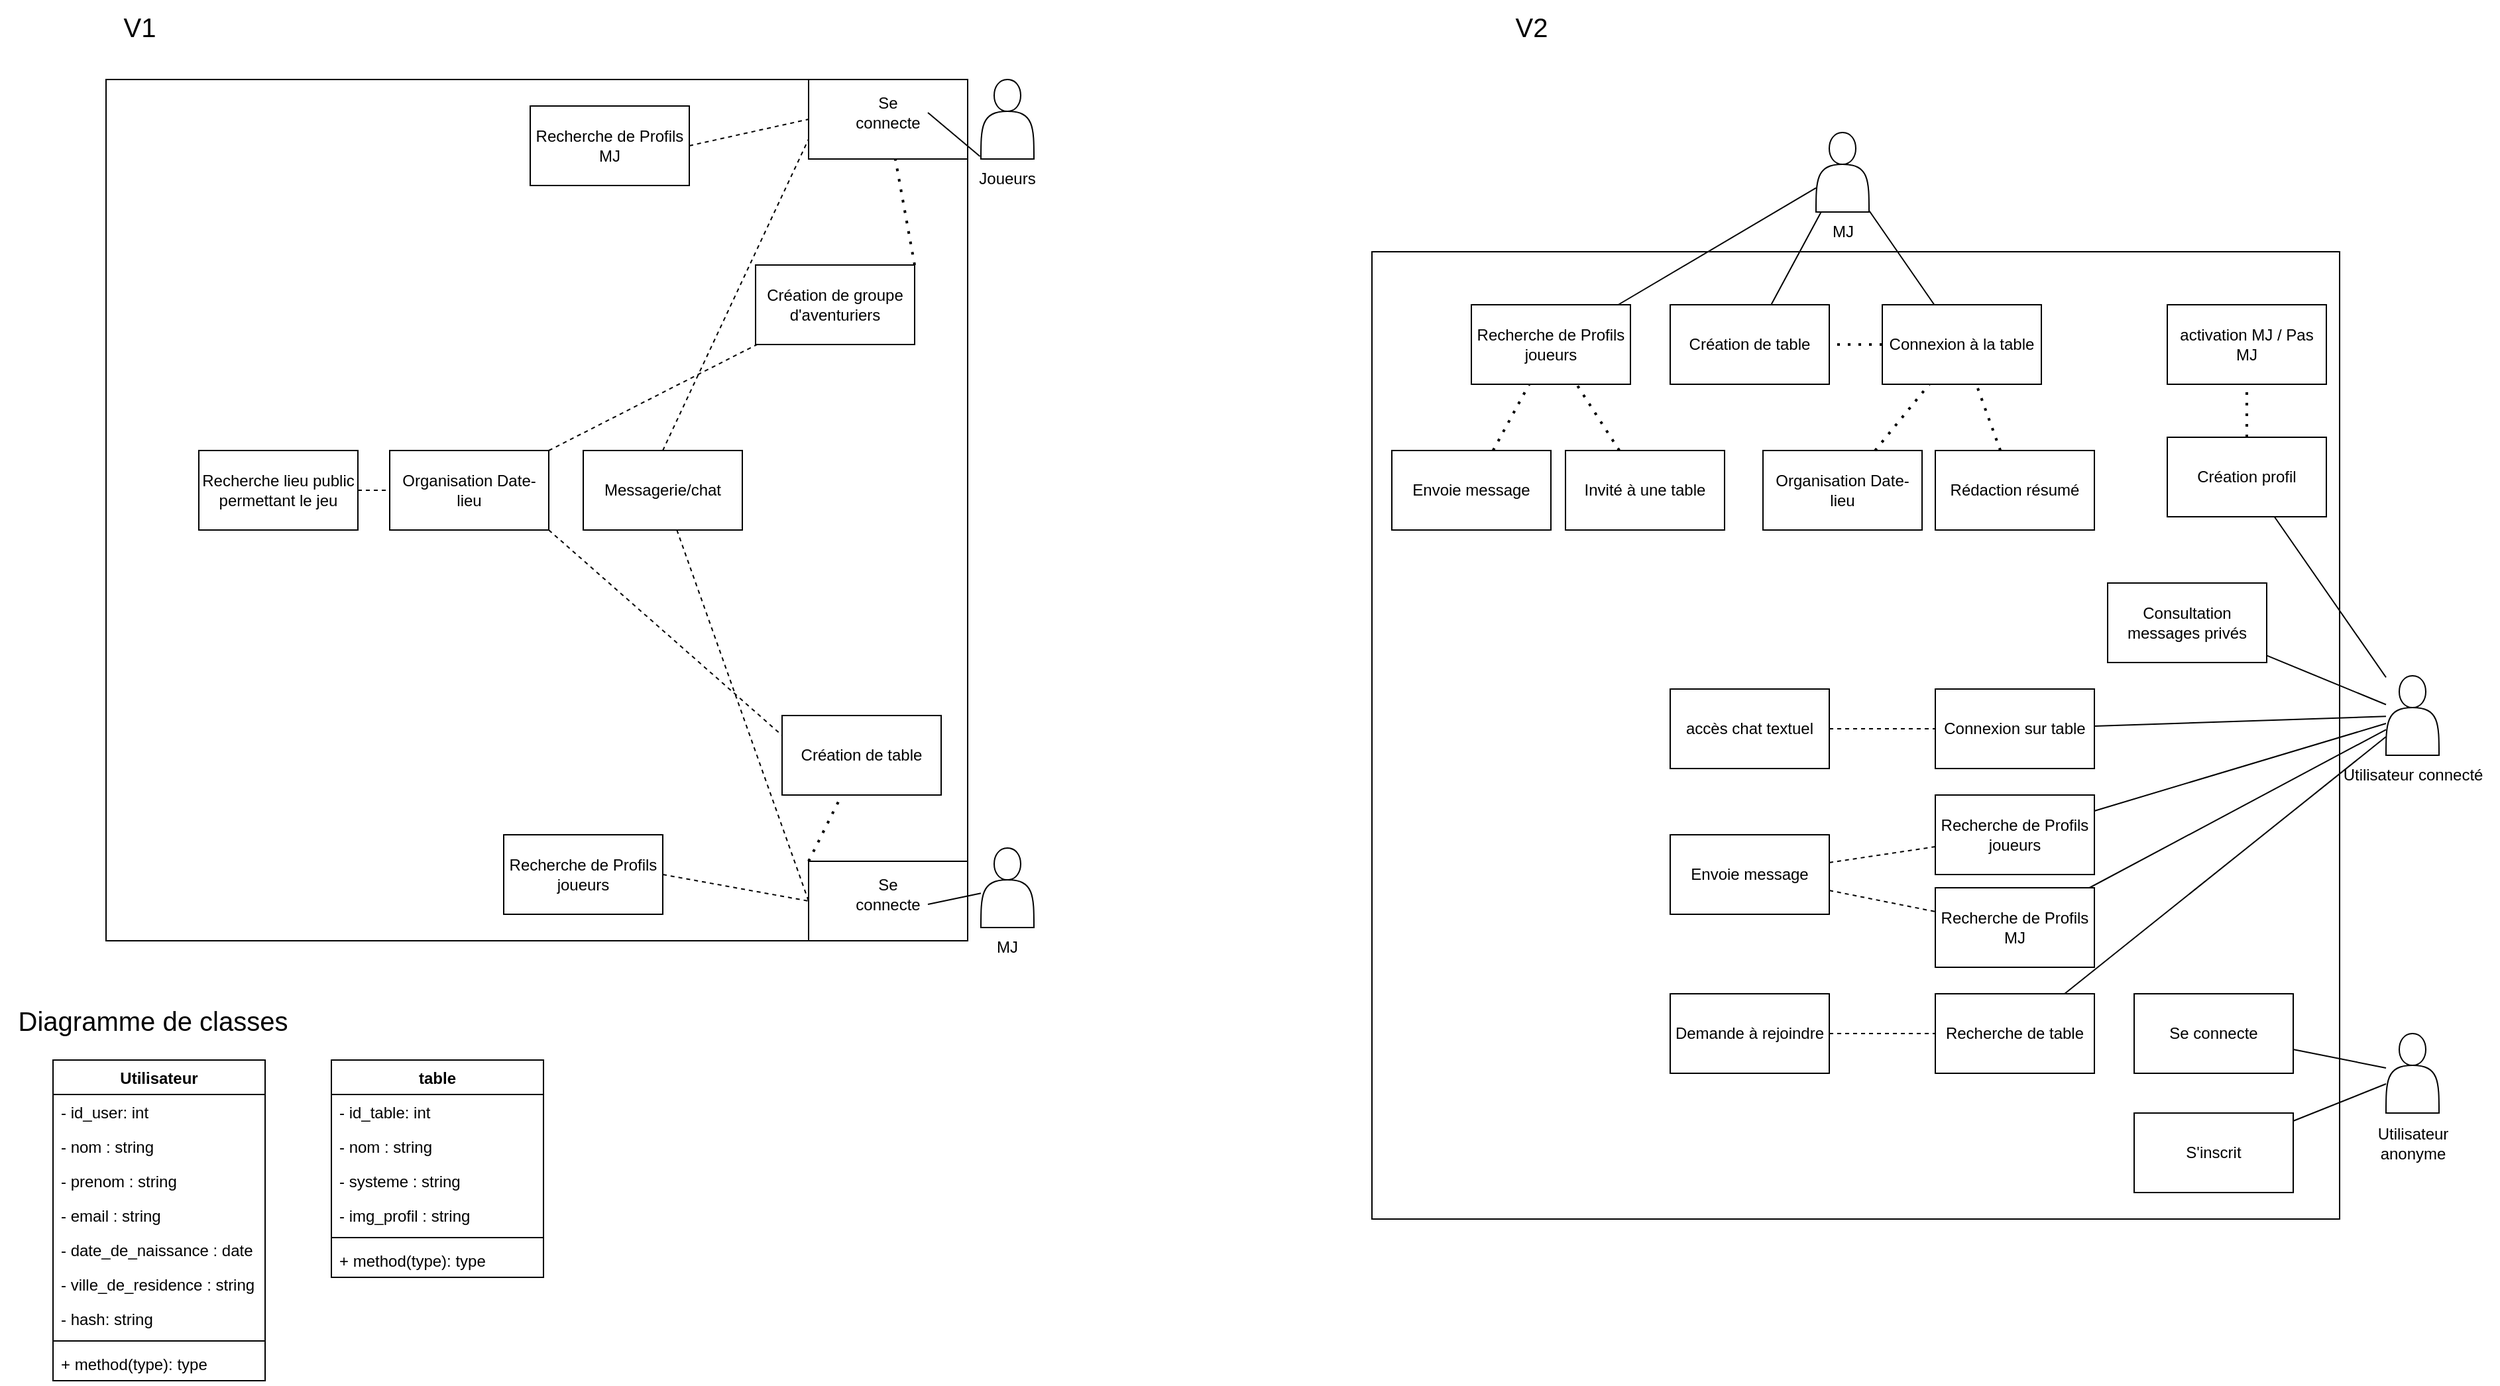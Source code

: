 <mxfile version="23.1.5" type="device">
  <diagram name="Page-1" id="nWtx2XoTzo1OdSNkWP2I">
    <mxGraphModel dx="1434" dy="2013" grid="1" gridSize="10" guides="1" tooltips="1" connect="1" arrows="1" fold="1" page="1" pageScale="1" pageWidth="827" pageHeight="1169" math="0" shadow="0">
      <root>
        <mxCell id="0" />
        <mxCell id="1" parent="0" />
        <mxCell id="mgm_qc_4t_GrlnQClly7-2" value="" style="shape=actor;whiteSpace=wrap;html=1;" parent="1" vertex="1">
          <mxGeometry x="740" y="20" width="40" height="60" as="geometry" />
        </mxCell>
        <mxCell id="mgm_qc_4t_GrlnQClly7-3" value="" style="shape=actor;whiteSpace=wrap;html=1;" parent="1" vertex="1">
          <mxGeometry x="740" y="600" width="40" height="60" as="geometry" />
        </mxCell>
        <mxCell id="mgm_qc_4t_GrlnQClly7-4" value="" style="whiteSpace=wrap;html=1;aspect=fixed;" parent="1" vertex="1">
          <mxGeometry x="80" y="20" width="650" height="650" as="geometry" />
        </mxCell>
        <mxCell id="mgm_qc_4t_GrlnQClly7-6" value="Joueurs" style="text;html=1;strokeColor=none;fillColor=none;align=center;verticalAlign=middle;whiteSpace=wrap;rounded=0;" parent="1" vertex="1">
          <mxGeometry x="730" y="80" width="60" height="30" as="geometry" />
        </mxCell>
        <mxCell id="mgm_qc_4t_GrlnQClly7-7" value="MJ" style="text;html=1;strokeColor=none;fillColor=none;align=center;verticalAlign=middle;whiteSpace=wrap;rounded=0;" parent="1" vertex="1">
          <mxGeometry x="730" y="660" width="60" height="30" as="geometry" />
        </mxCell>
        <mxCell id="mgm_qc_4t_GrlnQClly7-8" value="" style="rounded=0;whiteSpace=wrap;html=1;" parent="1" vertex="1">
          <mxGeometry x="610" y="20" width="120" height="60" as="geometry" />
        </mxCell>
        <mxCell id="mgm_qc_4t_GrlnQClly7-9" value="Se connecte" style="text;html=1;strokeColor=none;fillColor=none;align=center;verticalAlign=middle;whiteSpace=wrap;rounded=0;" parent="1" vertex="1">
          <mxGeometry x="640" y="30" width="60" height="30" as="geometry" />
        </mxCell>
        <mxCell id="mgm_qc_4t_GrlnQClly7-11" value="" style="rounded=0;whiteSpace=wrap;html=1;" parent="1" vertex="1">
          <mxGeometry x="610" y="610" width="120" height="60" as="geometry" />
        </mxCell>
        <mxCell id="mgm_qc_4t_GrlnQClly7-12" value="Se connecte" style="text;html=1;strokeColor=none;fillColor=none;align=center;verticalAlign=middle;whiteSpace=wrap;rounded=0;" parent="1" vertex="1">
          <mxGeometry x="640" y="620" width="60" height="30" as="geometry" />
        </mxCell>
        <mxCell id="mgm_qc_4t_GrlnQClly7-15" value="Recherche de Profils joueurs" style="rounded=0;whiteSpace=wrap;html=1;" parent="1" vertex="1">
          <mxGeometry x="380" y="590" width="120" height="60" as="geometry" />
        </mxCell>
        <mxCell id="mgm_qc_4t_GrlnQClly7-16" value="Création de table" style="rounded=0;whiteSpace=wrap;html=1;" parent="1" vertex="1">
          <mxGeometry x="590" y="500" width="120" height="60" as="geometry" />
        </mxCell>
        <mxCell id="mgm_qc_4t_GrlnQClly7-17" value="Messagerie/chat" style="rounded=0;whiteSpace=wrap;html=1;" parent="1" vertex="1">
          <mxGeometry x="440" y="300" width="120" height="60" as="geometry" />
        </mxCell>
        <mxCell id="mgm_qc_4t_GrlnQClly7-18" value="Création de groupe d&#39;aventuriers" style="rounded=0;whiteSpace=wrap;html=1;" parent="1" vertex="1">
          <mxGeometry x="570" y="160" width="120" height="60" as="geometry" />
        </mxCell>
        <mxCell id="mgm_qc_4t_GrlnQClly7-19" value="" style="endArrow=none;html=1;rounded=0;entryX=-0.018;entryY=0.966;entryDx=0;entryDy=0;entryPerimeter=0;exitX=1;exitY=0.5;exitDx=0;exitDy=0;" parent="1" source="mgm_qc_4t_GrlnQClly7-9" target="mgm_qc_4t_GrlnQClly7-2" edge="1">
          <mxGeometry width="50" height="50" relative="1" as="geometry">
            <mxPoint x="420" y="310" as="sourcePoint" />
            <mxPoint x="470" y="260" as="targetPoint" />
          </mxGeometry>
        </mxCell>
        <mxCell id="mgm_qc_4t_GrlnQClly7-20" value="" style="endArrow=none;html=1;rounded=0;exitX=1;exitY=0.75;exitDx=0;exitDy=0;" parent="1" source="mgm_qc_4t_GrlnQClly7-12" target="mgm_qc_4t_GrlnQClly7-3" edge="1">
          <mxGeometry width="50" height="50" relative="1" as="geometry">
            <mxPoint x="540" y="460" as="sourcePoint" />
            <mxPoint x="590" y="410" as="targetPoint" />
          </mxGeometry>
        </mxCell>
        <mxCell id="mgm_qc_4t_GrlnQClly7-21" value="" style="endArrow=none;dashed=1;html=1;dashPattern=1 3;strokeWidth=2;rounded=0;exitX=1;exitY=0;exitDx=0;exitDy=0;" parent="1" source="mgm_qc_4t_GrlnQClly7-18" target="mgm_qc_4t_GrlnQClly7-8" edge="1">
          <mxGeometry width="50" height="50" relative="1" as="geometry">
            <mxPoint x="410" y="340" as="sourcePoint" />
            <mxPoint x="460" y="290" as="targetPoint" />
          </mxGeometry>
        </mxCell>
        <mxCell id="mgm_qc_4t_GrlnQClly7-22" value="" style="endArrow=none;dashed=1;html=1;dashPattern=1 3;strokeWidth=2;rounded=0;exitX=0;exitY=0;exitDx=0;exitDy=0;" parent="1" source="mgm_qc_4t_GrlnQClly7-11" target="mgm_qc_4t_GrlnQClly7-16" edge="1">
          <mxGeometry width="50" height="50" relative="1" as="geometry">
            <mxPoint x="410" y="360" as="sourcePoint" />
            <mxPoint x="460" y="310" as="targetPoint" />
          </mxGeometry>
        </mxCell>
        <mxCell id="mgm_qc_4t_GrlnQClly7-23" value="" style="endArrow=none;dashed=1;html=1;rounded=0;entryX=0;entryY=0.5;entryDx=0;entryDy=0;" parent="1" source="mgm_qc_4t_GrlnQClly7-17" target="mgm_qc_4t_GrlnQClly7-11" edge="1">
          <mxGeometry width="50" height="50" relative="1" as="geometry">
            <mxPoint x="370" y="430" as="sourcePoint" />
            <mxPoint x="420" y="380" as="targetPoint" />
          </mxGeometry>
        </mxCell>
        <mxCell id="mgm_qc_4t_GrlnQClly7-24" value="Recherche de Profils MJ" style="rounded=0;whiteSpace=wrap;html=1;" parent="1" vertex="1">
          <mxGeometry x="400" y="40" width="120" height="60" as="geometry" />
        </mxCell>
        <mxCell id="mgm_qc_4t_GrlnQClly7-25" value="" style="endArrow=none;dashed=1;html=1;rounded=0;entryX=0;entryY=0.5;entryDx=0;entryDy=0;exitX=1;exitY=0.5;exitDx=0;exitDy=0;" parent="1" source="mgm_qc_4t_GrlnQClly7-24" target="mgm_qc_4t_GrlnQClly7-8" edge="1">
          <mxGeometry width="50" height="50" relative="1" as="geometry">
            <mxPoint x="380" y="370" as="sourcePoint" />
            <mxPoint x="430" y="320" as="targetPoint" />
          </mxGeometry>
        </mxCell>
        <mxCell id="mgm_qc_4t_GrlnQClly7-26" value="" style="endArrow=none;dashed=1;html=1;rounded=0;entryX=0;entryY=0.75;entryDx=0;entryDy=0;exitX=0.5;exitY=0;exitDx=0;exitDy=0;" parent="1" source="mgm_qc_4t_GrlnQClly7-17" target="mgm_qc_4t_GrlnQClly7-8" edge="1">
          <mxGeometry width="50" height="50" relative="1" as="geometry">
            <mxPoint x="410" y="340" as="sourcePoint" />
            <mxPoint x="460" y="290" as="targetPoint" />
          </mxGeometry>
        </mxCell>
        <mxCell id="mgm_qc_4t_GrlnQClly7-28" value="Organisation Date-lieu" style="rounded=0;whiteSpace=wrap;html=1;" parent="1" vertex="1">
          <mxGeometry x="294" y="300" width="120" height="60" as="geometry" />
        </mxCell>
        <mxCell id="mgm_qc_4t_GrlnQClly7-29" value="" style="endArrow=none;dashed=1;html=1;rounded=0;exitX=1;exitY=0;exitDx=0;exitDy=0;" parent="1" source="mgm_qc_4t_GrlnQClly7-28" target="mgm_qc_4t_GrlnQClly7-18" edge="1">
          <mxGeometry width="50" height="50" relative="1" as="geometry">
            <mxPoint x="410" y="340" as="sourcePoint" />
            <mxPoint x="460" y="290" as="targetPoint" />
          </mxGeometry>
        </mxCell>
        <mxCell id="mgm_qc_4t_GrlnQClly7-30" value="" style="endArrow=none;dashed=1;html=1;rounded=0;entryX=0;entryY=0.25;entryDx=0;entryDy=0;exitX=1;exitY=1;exitDx=0;exitDy=0;" parent="1" source="mgm_qc_4t_GrlnQClly7-28" target="mgm_qc_4t_GrlnQClly7-16" edge="1">
          <mxGeometry width="50" height="50" relative="1" as="geometry">
            <mxPoint x="410" y="340" as="sourcePoint" />
            <mxPoint x="460" y="290" as="targetPoint" />
          </mxGeometry>
        </mxCell>
        <mxCell id="mgm_qc_4t_GrlnQClly7-31" value="Recherche lieu public permettant le jeu" style="rounded=0;whiteSpace=wrap;html=1;" parent="1" vertex="1">
          <mxGeometry x="150" y="300" width="120" height="60" as="geometry" />
        </mxCell>
        <mxCell id="mgm_qc_4t_GrlnQClly7-32" value="" style="endArrow=none;dashed=1;html=1;rounded=0;exitX=1;exitY=0.5;exitDx=0;exitDy=0;entryX=0;entryY=0.5;entryDx=0;entryDy=0;" parent="1" source="mgm_qc_4t_GrlnQClly7-31" target="mgm_qc_4t_GrlnQClly7-28" edge="1">
          <mxGeometry width="50" height="50" relative="1" as="geometry">
            <mxPoint x="410" y="340" as="sourcePoint" />
            <mxPoint x="460" y="290" as="targetPoint" />
          </mxGeometry>
        </mxCell>
        <mxCell id="mgm_qc_4t_GrlnQClly7-34" value="" style="endArrow=none;dashed=1;html=1;rounded=0;entryX=0;entryY=0.5;entryDx=0;entryDy=0;exitX=1;exitY=0.5;exitDx=0;exitDy=0;" parent="1" source="mgm_qc_4t_GrlnQClly7-15" target="mgm_qc_4t_GrlnQClly7-11" edge="1">
          <mxGeometry width="50" height="50" relative="1" as="geometry">
            <mxPoint x="490" y="380" as="sourcePoint" />
            <mxPoint x="540" y="330" as="targetPoint" />
          </mxGeometry>
        </mxCell>
        <mxCell id="NspOQwVpDuBAVGisOvOU-1" value="Diagramme de classes" style="text;html=1;align=center;verticalAlign=middle;resizable=0;points=[];autosize=1;strokeColor=none;fillColor=none;fontSize=20;" vertex="1" parent="1">
          <mxGeometry y="710" width="230" height="40" as="geometry" />
        </mxCell>
        <mxCell id="NspOQwVpDuBAVGisOvOU-3" value="Utilisateur" style="swimlane;fontStyle=1;align=center;verticalAlign=top;childLayout=stackLayout;horizontal=1;startSize=26;horizontalStack=0;resizeParent=1;resizeParentMax=0;resizeLast=0;collapsible=1;marginBottom=0;whiteSpace=wrap;html=1;" vertex="1" parent="1">
          <mxGeometry x="40" y="760" width="160" height="242" as="geometry" />
        </mxCell>
        <mxCell id="NspOQwVpDuBAVGisOvOU-4" value="- id_user: int" style="text;strokeColor=none;fillColor=none;align=left;verticalAlign=top;spacingLeft=4;spacingRight=4;overflow=hidden;rotatable=0;points=[[0,0.5],[1,0.5]];portConstraint=eastwest;whiteSpace=wrap;html=1;" vertex="1" parent="NspOQwVpDuBAVGisOvOU-3">
          <mxGeometry y="26" width="160" height="26" as="geometry" />
        </mxCell>
        <mxCell id="NspOQwVpDuBAVGisOvOU-7" value="- nom : string" style="text;strokeColor=none;fillColor=none;align=left;verticalAlign=top;spacingLeft=4;spacingRight=4;overflow=hidden;rotatable=0;points=[[0,0.5],[1,0.5]];portConstraint=eastwest;whiteSpace=wrap;html=1;" vertex="1" parent="NspOQwVpDuBAVGisOvOU-3">
          <mxGeometry y="52" width="160" height="26" as="geometry" />
        </mxCell>
        <mxCell id="NspOQwVpDuBAVGisOvOU-9" value="- prenom : string" style="text;strokeColor=none;fillColor=none;align=left;verticalAlign=top;spacingLeft=4;spacingRight=4;overflow=hidden;rotatable=0;points=[[0,0.5],[1,0.5]];portConstraint=eastwest;whiteSpace=wrap;html=1;" vertex="1" parent="NspOQwVpDuBAVGisOvOU-3">
          <mxGeometry y="78" width="160" height="26" as="geometry" />
        </mxCell>
        <mxCell id="NspOQwVpDuBAVGisOvOU-10" value="- email : string" style="text;strokeColor=none;fillColor=none;align=left;verticalAlign=top;spacingLeft=4;spacingRight=4;overflow=hidden;rotatable=0;points=[[0,0.5],[1,0.5]];portConstraint=eastwest;whiteSpace=wrap;html=1;" vertex="1" parent="NspOQwVpDuBAVGisOvOU-3">
          <mxGeometry y="104" width="160" height="26" as="geometry" />
        </mxCell>
        <mxCell id="NspOQwVpDuBAVGisOvOU-11" value="- date_de_naissance : date" style="text;strokeColor=none;fillColor=none;align=left;verticalAlign=top;spacingLeft=4;spacingRight=4;overflow=hidden;rotatable=0;points=[[0,0.5],[1,0.5]];portConstraint=eastwest;whiteSpace=wrap;html=1;" vertex="1" parent="NspOQwVpDuBAVGisOvOU-3">
          <mxGeometry y="130" width="160" height="26" as="geometry" />
        </mxCell>
        <mxCell id="NspOQwVpDuBAVGisOvOU-12" value="- ville_de_residence : string" style="text;strokeColor=none;fillColor=none;align=left;verticalAlign=top;spacingLeft=4;spacingRight=4;overflow=hidden;rotatable=0;points=[[0,0.5],[1,0.5]];portConstraint=eastwest;whiteSpace=wrap;html=1;" vertex="1" parent="NspOQwVpDuBAVGisOvOU-3">
          <mxGeometry y="156" width="160" height="26" as="geometry" />
        </mxCell>
        <mxCell id="NspOQwVpDuBAVGisOvOU-8" value="- hash: string" style="text;strokeColor=none;fillColor=none;align=left;verticalAlign=top;spacingLeft=4;spacingRight=4;overflow=hidden;rotatable=0;points=[[0,0.5],[1,0.5]];portConstraint=eastwest;whiteSpace=wrap;html=1;" vertex="1" parent="NspOQwVpDuBAVGisOvOU-3">
          <mxGeometry y="182" width="160" height="26" as="geometry" />
        </mxCell>
        <mxCell id="NspOQwVpDuBAVGisOvOU-5" value="" style="line;strokeWidth=1;fillColor=none;align=left;verticalAlign=middle;spacingTop=-1;spacingLeft=3;spacingRight=3;rotatable=0;labelPosition=right;points=[];portConstraint=eastwest;strokeColor=inherit;" vertex="1" parent="NspOQwVpDuBAVGisOvOU-3">
          <mxGeometry y="208" width="160" height="8" as="geometry" />
        </mxCell>
        <mxCell id="NspOQwVpDuBAVGisOvOU-6" value="+ method(type): type" style="text;strokeColor=none;fillColor=none;align=left;verticalAlign=top;spacingLeft=4;spacingRight=4;overflow=hidden;rotatable=0;points=[[0,0.5],[1,0.5]];portConstraint=eastwest;whiteSpace=wrap;html=1;" vertex="1" parent="NspOQwVpDuBAVGisOvOU-3">
          <mxGeometry y="216" width="160" height="26" as="geometry" />
        </mxCell>
        <mxCell id="NspOQwVpDuBAVGisOvOU-14" value="table" style="swimlane;fontStyle=1;align=center;verticalAlign=top;childLayout=stackLayout;horizontal=1;startSize=26;horizontalStack=0;resizeParent=1;resizeParentMax=0;resizeLast=0;collapsible=1;marginBottom=0;whiteSpace=wrap;html=1;" vertex="1" parent="1">
          <mxGeometry x="250" y="760" width="160" height="164" as="geometry" />
        </mxCell>
        <mxCell id="NspOQwVpDuBAVGisOvOU-15" value="- id_table: int" style="text;strokeColor=none;fillColor=none;align=left;verticalAlign=top;spacingLeft=4;spacingRight=4;overflow=hidden;rotatable=0;points=[[0,0.5],[1,0.5]];portConstraint=eastwest;whiteSpace=wrap;html=1;" vertex="1" parent="NspOQwVpDuBAVGisOvOU-14">
          <mxGeometry y="26" width="160" height="26" as="geometry" />
        </mxCell>
        <mxCell id="NspOQwVpDuBAVGisOvOU-16" value="- nom : string" style="text;strokeColor=none;fillColor=none;align=left;verticalAlign=top;spacingLeft=4;spacingRight=4;overflow=hidden;rotatable=0;points=[[0,0.5],[1,0.5]];portConstraint=eastwest;whiteSpace=wrap;html=1;" vertex="1" parent="NspOQwVpDuBAVGisOvOU-14">
          <mxGeometry y="52" width="160" height="26" as="geometry" />
        </mxCell>
        <mxCell id="NspOQwVpDuBAVGisOvOU-17" value="- systeme : string" style="text;strokeColor=none;fillColor=none;align=left;verticalAlign=top;spacingLeft=4;spacingRight=4;overflow=hidden;rotatable=0;points=[[0,0.5],[1,0.5]];portConstraint=eastwest;whiteSpace=wrap;html=1;" vertex="1" parent="NspOQwVpDuBAVGisOvOU-14">
          <mxGeometry y="78" width="160" height="26" as="geometry" />
        </mxCell>
        <mxCell id="NspOQwVpDuBAVGisOvOU-18" value="- img_profil : string" style="text;strokeColor=none;fillColor=none;align=left;verticalAlign=top;spacingLeft=4;spacingRight=4;overflow=hidden;rotatable=0;points=[[0,0.5],[1,0.5]];portConstraint=eastwest;whiteSpace=wrap;html=1;" vertex="1" parent="NspOQwVpDuBAVGisOvOU-14">
          <mxGeometry y="104" width="160" height="26" as="geometry" />
        </mxCell>
        <mxCell id="NspOQwVpDuBAVGisOvOU-22" value="" style="line;strokeWidth=1;fillColor=none;align=left;verticalAlign=middle;spacingTop=-1;spacingLeft=3;spacingRight=3;rotatable=0;labelPosition=right;points=[];portConstraint=eastwest;strokeColor=inherit;" vertex="1" parent="NspOQwVpDuBAVGisOvOU-14">
          <mxGeometry y="130" width="160" height="8" as="geometry" />
        </mxCell>
        <mxCell id="NspOQwVpDuBAVGisOvOU-23" value="+ method(type): type" style="text;strokeColor=none;fillColor=none;align=left;verticalAlign=top;spacingLeft=4;spacingRight=4;overflow=hidden;rotatable=0;points=[[0,0.5],[1,0.5]];portConstraint=eastwest;whiteSpace=wrap;html=1;" vertex="1" parent="NspOQwVpDuBAVGisOvOU-14">
          <mxGeometry y="138" width="160" height="26" as="geometry" />
        </mxCell>
        <mxCell id="NspOQwVpDuBAVGisOvOU-26" value="" style="whiteSpace=wrap;html=1;aspect=fixed;" vertex="1" parent="1">
          <mxGeometry x="1035" y="150" width="730" height="730" as="geometry" />
        </mxCell>
        <mxCell id="NspOQwVpDuBAVGisOvOU-31" value="Se connecte" style="rounded=0;whiteSpace=wrap;html=1;" vertex="1" parent="1">
          <mxGeometry x="1610" y="710" width="120" height="60" as="geometry" />
        </mxCell>
        <mxCell id="NspOQwVpDuBAVGisOvOU-33" value="Recherche de Profils joueurs" style="rounded=0;whiteSpace=wrap;html=1;" vertex="1" parent="1">
          <mxGeometry x="1460" y="560" width="120" height="60" as="geometry" />
        </mxCell>
        <mxCell id="NspOQwVpDuBAVGisOvOU-35" value="accès chat textuel" style="rounded=0;whiteSpace=wrap;html=1;" vertex="1" parent="1">
          <mxGeometry x="1260" y="480" width="120" height="60" as="geometry" />
        </mxCell>
        <mxCell id="NspOQwVpDuBAVGisOvOU-38" value="" style="endArrow=none;html=1;rounded=0;" edge="1" parent="1" source="NspOQwVpDuBAVGisOvOU-31" target="NspOQwVpDuBAVGisOvOU-53">
          <mxGeometry width="50" height="50" relative="1" as="geometry">
            <mxPoint x="1750" y="642.5" as="sourcePoint" />
            <mxPoint x="1790" y="634.167" as="targetPoint" />
          </mxGeometry>
        </mxCell>
        <mxCell id="NspOQwVpDuBAVGisOvOU-42" value="Recherche de Profils MJ" style="rounded=0;whiteSpace=wrap;html=1;" vertex="1" parent="1">
          <mxGeometry x="1460" y="630" width="120" height="60" as="geometry" />
        </mxCell>
        <mxCell id="NspOQwVpDuBAVGisOvOU-45" value="Organisation Date-lieu" style="rounded=0;whiteSpace=wrap;html=1;" vertex="1" parent="1">
          <mxGeometry x="1330" y="300" width="120" height="60" as="geometry" />
        </mxCell>
        <mxCell id="NspOQwVpDuBAVGisOvOU-51" value="V1" style="text;html=1;align=center;verticalAlign=middle;resizable=0;points=[];autosize=1;strokeColor=none;fillColor=none;fontSize=20;" vertex="1" parent="1">
          <mxGeometry x="80" y="-40" width="50" height="40" as="geometry" />
        </mxCell>
        <mxCell id="NspOQwVpDuBAVGisOvOU-52" value="V2" style="text;html=1;align=center;verticalAlign=middle;resizable=0;points=[];autosize=1;strokeColor=none;fillColor=none;fontSize=20;" vertex="1" parent="1">
          <mxGeometry x="1130" y="-40" width="50" height="40" as="geometry" />
        </mxCell>
        <mxCell id="NspOQwVpDuBAVGisOvOU-53" value="" style="shape=actor;whiteSpace=wrap;html=1;" vertex="1" parent="1">
          <mxGeometry x="1800" y="740" width="40" height="60" as="geometry" />
        </mxCell>
        <mxCell id="NspOQwVpDuBAVGisOvOU-54" value="Utilisateur&lt;br&gt;anonyme" style="text;html=1;align=center;verticalAlign=middle;resizable=0;points=[];autosize=1;strokeColor=none;fillColor=none;" vertex="1" parent="1">
          <mxGeometry x="1780" y="803" width="80" height="40" as="geometry" />
        </mxCell>
        <mxCell id="NspOQwVpDuBAVGisOvOU-55" value="S&#39;inscrit" style="rounded=0;whiteSpace=wrap;html=1;" vertex="1" parent="1">
          <mxGeometry x="1610" y="800" width="120" height="60" as="geometry" />
        </mxCell>
        <mxCell id="NspOQwVpDuBAVGisOvOU-59" value="" style="endArrow=none;html=1;rounded=0;" edge="1" parent="1" source="NspOQwVpDuBAVGisOvOU-55" target="NspOQwVpDuBAVGisOvOU-53">
          <mxGeometry width="50" height="50" relative="1" as="geometry">
            <mxPoint x="1760" y="653" as="sourcePoint" />
            <mxPoint x="1800" y="644" as="targetPoint" />
          </mxGeometry>
        </mxCell>
        <mxCell id="NspOQwVpDuBAVGisOvOU-66" value="Connexion sur table" style="rounded=0;whiteSpace=wrap;html=1;" vertex="1" parent="1">
          <mxGeometry x="1460" y="480" width="120" height="60" as="geometry" />
        </mxCell>
        <mxCell id="NspOQwVpDuBAVGisOvOU-70" value="activation MJ / Pas MJ" style="rounded=0;whiteSpace=wrap;html=1;" vertex="1" parent="1">
          <mxGeometry x="1635" y="190" width="120" height="60" as="geometry" />
        </mxCell>
        <mxCell id="NspOQwVpDuBAVGisOvOU-71" value="Création profil" style="rounded=0;whiteSpace=wrap;html=1;" vertex="1" parent="1">
          <mxGeometry x="1635" y="290" width="120" height="60" as="geometry" />
        </mxCell>
        <mxCell id="NspOQwVpDuBAVGisOvOU-73" value="" style="endArrow=none;dashed=1;html=1;dashPattern=1 3;strokeWidth=2;rounded=0;" edge="1" parent="1" source="NspOQwVpDuBAVGisOvOU-71" target="NspOQwVpDuBAVGisOvOU-70">
          <mxGeometry width="50" height="50" relative="1" as="geometry">
            <mxPoint x="1665" y="670" as="sourcePoint" />
            <mxPoint x="1575" y="495" as="targetPoint" />
          </mxGeometry>
        </mxCell>
        <mxCell id="NspOQwVpDuBAVGisOvOU-75" value="Envoie message" style="rounded=0;whiteSpace=wrap;html=1;" vertex="1" parent="1">
          <mxGeometry x="1260" y="590" width="120" height="60" as="geometry" />
        </mxCell>
        <mxCell id="NspOQwVpDuBAVGisOvOU-76" value="Consultation messages privés" style="rounded=0;whiteSpace=wrap;html=1;" vertex="1" parent="1">
          <mxGeometry x="1590" y="400" width="120" height="60" as="geometry" />
        </mxCell>
        <mxCell id="NspOQwVpDuBAVGisOvOU-78" value="" style="endArrow=none;dashed=1;html=1;rounded=0;" edge="1" parent="1" source="NspOQwVpDuBAVGisOvOU-75" target="NspOQwVpDuBAVGisOvOU-42">
          <mxGeometry width="50" height="50" relative="1" as="geometry">
            <mxPoint x="1460" y="718" as="sourcePoint" />
            <mxPoint x="1540" y="702" as="targetPoint" />
          </mxGeometry>
        </mxCell>
        <mxCell id="NspOQwVpDuBAVGisOvOU-83" value="" style="endArrow=none;dashed=1;html=1;rounded=0;" edge="1" parent="1" source="NspOQwVpDuBAVGisOvOU-35" target="NspOQwVpDuBAVGisOvOU-66">
          <mxGeometry width="50" height="50" relative="1" as="geometry">
            <mxPoint x="1210" y="610" as="sourcePoint" />
            <mxPoint x="1320" y="565" as="targetPoint" />
          </mxGeometry>
        </mxCell>
        <mxCell id="NspOQwVpDuBAVGisOvOU-85" value="" style="shape=actor;whiteSpace=wrap;html=1;" vertex="1" parent="1">
          <mxGeometry x="1370" y="60" width="40" height="60" as="geometry" />
        </mxCell>
        <mxCell id="NspOQwVpDuBAVGisOvOU-86" value="MJ" style="text;html=1;align=center;verticalAlign=middle;resizable=0;points=[];autosize=1;strokeColor=none;fillColor=none;" vertex="1" parent="1">
          <mxGeometry x="1370" y="120" width="40" height="30" as="geometry" />
        </mxCell>
        <mxCell id="NspOQwVpDuBAVGisOvOU-87" value="Création de table" style="rounded=0;whiteSpace=wrap;html=1;" vertex="1" parent="1">
          <mxGeometry x="1260" y="190" width="120" height="60" as="geometry" />
        </mxCell>
        <mxCell id="NspOQwVpDuBAVGisOvOU-89" value="Connexion à la table" style="rounded=0;whiteSpace=wrap;html=1;" vertex="1" parent="1">
          <mxGeometry x="1420" y="190" width="120" height="60" as="geometry" />
        </mxCell>
        <mxCell id="NspOQwVpDuBAVGisOvOU-90" value="" style="shape=actor;whiteSpace=wrap;html=1;" vertex="1" parent="1">
          <mxGeometry x="1800" y="470" width="40" height="60" as="geometry" />
        </mxCell>
        <mxCell id="NspOQwVpDuBAVGisOvOU-91" value="Utilisateur connecté" style="text;html=1;align=center;verticalAlign=middle;resizable=0;points=[];autosize=1;strokeColor=none;fillColor=none;" vertex="1" parent="1">
          <mxGeometry x="1755" y="530" width="130" height="30" as="geometry" />
        </mxCell>
        <mxCell id="NspOQwVpDuBAVGisOvOU-92" value="" style="endArrow=none;html=1;rounded=0;" edge="1" parent="1" source="NspOQwVpDuBAVGisOvOU-66" target="NspOQwVpDuBAVGisOvOU-90">
          <mxGeometry width="50" height="50" relative="1" as="geometry">
            <mxPoint x="1260" y="580" as="sourcePoint" />
            <mxPoint x="1340" y="580" as="targetPoint" />
          </mxGeometry>
        </mxCell>
        <mxCell id="NspOQwVpDuBAVGisOvOU-93" value="" style="endArrow=none;html=1;rounded=0;" edge="1" parent="1" source="NspOQwVpDuBAVGisOvOU-76" target="NspOQwVpDuBAVGisOvOU-90">
          <mxGeometry width="50" height="50" relative="1" as="geometry">
            <mxPoint x="1460" y="564" as="sourcePoint" />
            <mxPoint x="1720" y="495" as="targetPoint" />
          </mxGeometry>
        </mxCell>
        <mxCell id="NspOQwVpDuBAVGisOvOU-94" value="" style="endArrow=none;html=1;rounded=0;" edge="1" parent="1" source="NspOQwVpDuBAVGisOvOU-71" target="NspOQwVpDuBAVGisOvOU-90">
          <mxGeometry width="50" height="50" relative="1" as="geometry">
            <mxPoint x="1470" y="574" as="sourcePoint" />
            <mxPoint x="1730" y="505" as="targetPoint" />
          </mxGeometry>
        </mxCell>
        <mxCell id="NspOQwVpDuBAVGisOvOU-95" value="" style="endArrow=none;html=1;rounded=0;" edge="1" parent="1" source="NspOQwVpDuBAVGisOvOU-42" target="NspOQwVpDuBAVGisOvOU-90">
          <mxGeometry width="50" height="50" relative="1" as="geometry">
            <mxPoint x="1480" y="584" as="sourcePoint" />
            <mxPoint x="1740" y="515" as="targetPoint" />
          </mxGeometry>
        </mxCell>
        <mxCell id="NspOQwVpDuBAVGisOvOU-96" value="" style="endArrow=none;dashed=1;html=1;rounded=0;" edge="1" parent="1" source="NspOQwVpDuBAVGisOvOU-75" target="NspOQwVpDuBAVGisOvOU-33">
          <mxGeometry width="50" height="50" relative="1" as="geometry">
            <mxPoint x="1260" y="702" as="sourcePoint" />
            <mxPoint x="1340" y="718" as="targetPoint" />
          </mxGeometry>
        </mxCell>
        <mxCell id="NspOQwVpDuBAVGisOvOU-97" value="" style="endArrow=none;html=1;rounded=0;" edge="1" parent="1" source="NspOQwVpDuBAVGisOvOU-33" target="NspOQwVpDuBAVGisOvOU-90">
          <mxGeometry width="50" height="50" relative="1" as="geometry">
            <mxPoint x="1270" y="712" as="sourcePoint" />
            <mxPoint x="1350" y="728" as="targetPoint" />
          </mxGeometry>
        </mxCell>
        <mxCell id="NspOQwVpDuBAVGisOvOU-98" value="" style="endArrow=none;html=1;strokeWidth=1;rounded=0;" edge="1" parent="1" source="NspOQwVpDuBAVGisOvOU-87" target="NspOQwVpDuBAVGisOvOU-85">
          <mxGeometry width="50" height="50" relative="1" as="geometry">
            <mxPoint x="1189" y="360" as="sourcePoint" />
            <mxPoint x="1351" y="260" as="targetPoint" />
          </mxGeometry>
        </mxCell>
        <mxCell id="NspOQwVpDuBAVGisOvOU-99" value="" style="endArrow=none;dashed=1;html=1;dashPattern=1 3;strokeWidth=2;rounded=0;" edge="1" parent="1" source="NspOQwVpDuBAVGisOvOU-89" target="NspOQwVpDuBAVGisOvOU-87">
          <mxGeometry width="50" height="50" relative="1" as="geometry">
            <mxPoint x="1400" y="200" as="sourcePoint" />
            <mxPoint x="1400" y="130" as="targetPoint" />
          </mxGeometry>
        </mxCell>
        <mxCell id="NspOQwVpDuBAVGisOvOU-100" value="Rédaction résumé" style="rounded=0;whiteSpace=wrap;html=1;" vertex="1" parent="1">
          <mxGeometry x="1460" y="300" width="120" height="60" as="geometry" />
        </mxCell>
        <mxCell id="NspOQwVpDuBAVGisOvOU-101" value="" style="endArrow=none;dashed=1;html=1;dashPattern=1 3;strokeWidth=2;rounded=0;" edge="1" parent="1" source="NspOQwVpDuBAVGisOvOU-45" target="NspOQwVpDuBAVGisOvOU-89">
          <mxGeometry width="50" height="50" relative="1" as="geometry">
            <mxPoint x="1260" y="230" as="sourcePoint" />
            <mxPoint x="1340" y="230" as="targetPoint" />
          </mxGeometry>
        </mxCell>
        <mxCell id="NspOQwVpDuBAVGisOvOU-102" value="" style="endArrow=none;dashed=1;html=1;dashPattern=1 3;strokeWidth=2;rounded=0;" edge="1" parent="1" source="NspOQwVpDuBAVGisOvOU-100" target="NspOQwVpDuBAVGisOvOU-89">
          <mxGeometry width="50" height="50" relative="1" as="geometry">
            <mxPoint x="1270" y="240" as="sourcePoint" />
            <mxPoint x="1350" y="240" as="targetPoint" />
          </mxGeometry>
        </mxCell>
        <mxCell id="NspOQwVpDuBAVGisOvOU-103" value="Recherche de table" style="rounded=0;whiteSpace=wrap;html=1;" vertex="1" parent="1">
          <mxGeometry x="1460" y="710" width="120" height="60" as="geometry" />
        </mxCell>
        <mxCell id="NspOQwVpDuBAVGisOvOU-104" value="Demande à rejoindre" style="rounded=0;whiteSpace=wrap;html=1;" vertex="1" parent="1">
          <mxGeometry x="1260" y="710" width="120" height="60" as="geometry" />
        </mxCell>
        <mxCell id="NspOQwVpDuBAVGisOvOU-105" value="" style="endArrow=none;dashed=1;html=1;rounded=0;" edge="1" parent="1" source="NspOQwVpDuBAVGisOvOU-104" target="NspOQwVpDuBAVGisOvOU-103">
          <mxGeometry width="50" height="50" relative="1" as="geometry">
            <mxPoint x="1260" y="702" as="sourcePoint" />
            <mxPoint x="1340" y="718" as="targetPoint" />
          </mxGeometry>
        </mxCell>
        <mxCell id="NspOQwVpDuBAVGisOvOU-106" value="" style="endArrow=none;html=1;rounded=0;" edge="1" parent="1" source="NspOQwVpDuBAVGisOvOU-103" target="NspOQwVpDuBAVGisOvOU-90">
          <mxGeometry width="50" height="50" relative="1" as="geometry">
            <mxPoint x="1459" y="700" as="sourcePoint" />
            <mxPoint x="1810" y="520" as="targetPoint" />
          </mxGeometry>
        </mxCell>
        <mxCell id="NspOQwVpDuBAVGisOvOU-107" value="Recherche de Profils joueurs" style="rounded=0;whiteSpace=wrap;html=1;" vertex="1" parent="1">
          <mxGeometry x="1110" y="190" width="120" height="60" as="geometry" />
        </mxCell>
        <mxCell id="NspOQwVpDuBAVGisOvOU-108" value="Envoie message" style="rounded=0;whiteSpace=wrap;html=1;" vertex="1" parent="1">
          <mxGeometry x="1050" y="300" width="120" height="60" as="geometry" />
        </mxCell>
        <mxCell id="NspOQwVpDuBAVGisOvOU-109" value="Invité à une table" style="rounded=0;whiteSpace=wrap;html=1;" vertex="1" parent="1">
          <mxGeometry x="1181" y="300" width="120" height="60" as="geometry" />
        </mxCell>
        <mxCell id="NspOQwVpDuBAVGisOvOU-110" value="" style="endArrow=none;dashed=1;html=1;dashPattern=1 3;strokeWidth=2;rounded=0;" edge="1" parent="1" source="NspOQwVpDuBAVGisOvOU-108" target="NspOQwVpDuBAVGisOvOU-107">
          <mxGeometry width="50" height="50" relative="1" as="geometry">
            <mxPoint x="1425" y="310" as="sourcePoint" />
            <mxPoint x="1465" y="260" as="targetPoint" />
          </mxGeometry>
        </mxCell>
        <mxCell id="NspOQwVpDuBAVGisOvOU-111" value="" style="endArrow=none;dashed=1;html=1;dashPattern=1 3;strokeWidth=2;rounded=0;" edge="1" parent="1" source="NspOQwVpDuBAVGisOvOU-109" target="NspOQwVpDuBAVGisOvOU-107">
          <mxGeometry width="50" height="50" relative="1" as="geometry">
            <mxPoint x="1142" y="310" as="sourcePoint" />
            <mxPoint x="1178" y="260" as="targetPoint" />
          </mxGeometry>
        </mxCell>
        <mxCell id="NspOQwVpDuBAVGisOvOU-112" value="" style="endArrow=none;html=1;strokeWidth=1;rounded=0;" edge="1" parent="1" source="NspOQwVpDuBAVGisOvOU-89" target="NspOQwVpDuBAVGisOvOU-85">
          <mxGeometry width="50" height="50" relative="1" as="geometry">
            <mxPoint x="1354" y="200" as="sourcePoint" />
            <mxPoint x="1386" y="130" as="targetPoint" />
          </mxGeometry>
        </mxCell>
        <mxCell id="NspOQwVpDuBAVGisOvOU-113" value="" style="endArrow=none;html=1;strokeWidth=1;rounded=0;" edge="1" parent="1" source="NspOQwVpDuBAVGisOvOU-107" target="NspOQwVpDuBAVGisOvOU-85">
          <mxGeometry width="50" height="50" relative="1" as="geometry">
            <mxPoint x="1364" y="210" as="sourcePoint" />
            <mxPoint x="1396" y="140" as="targetPoint" />
          </mxGeometry>
        </mxCell>
      </root>
    </mxGraphModel>
  </diagram>
</mxfile>
